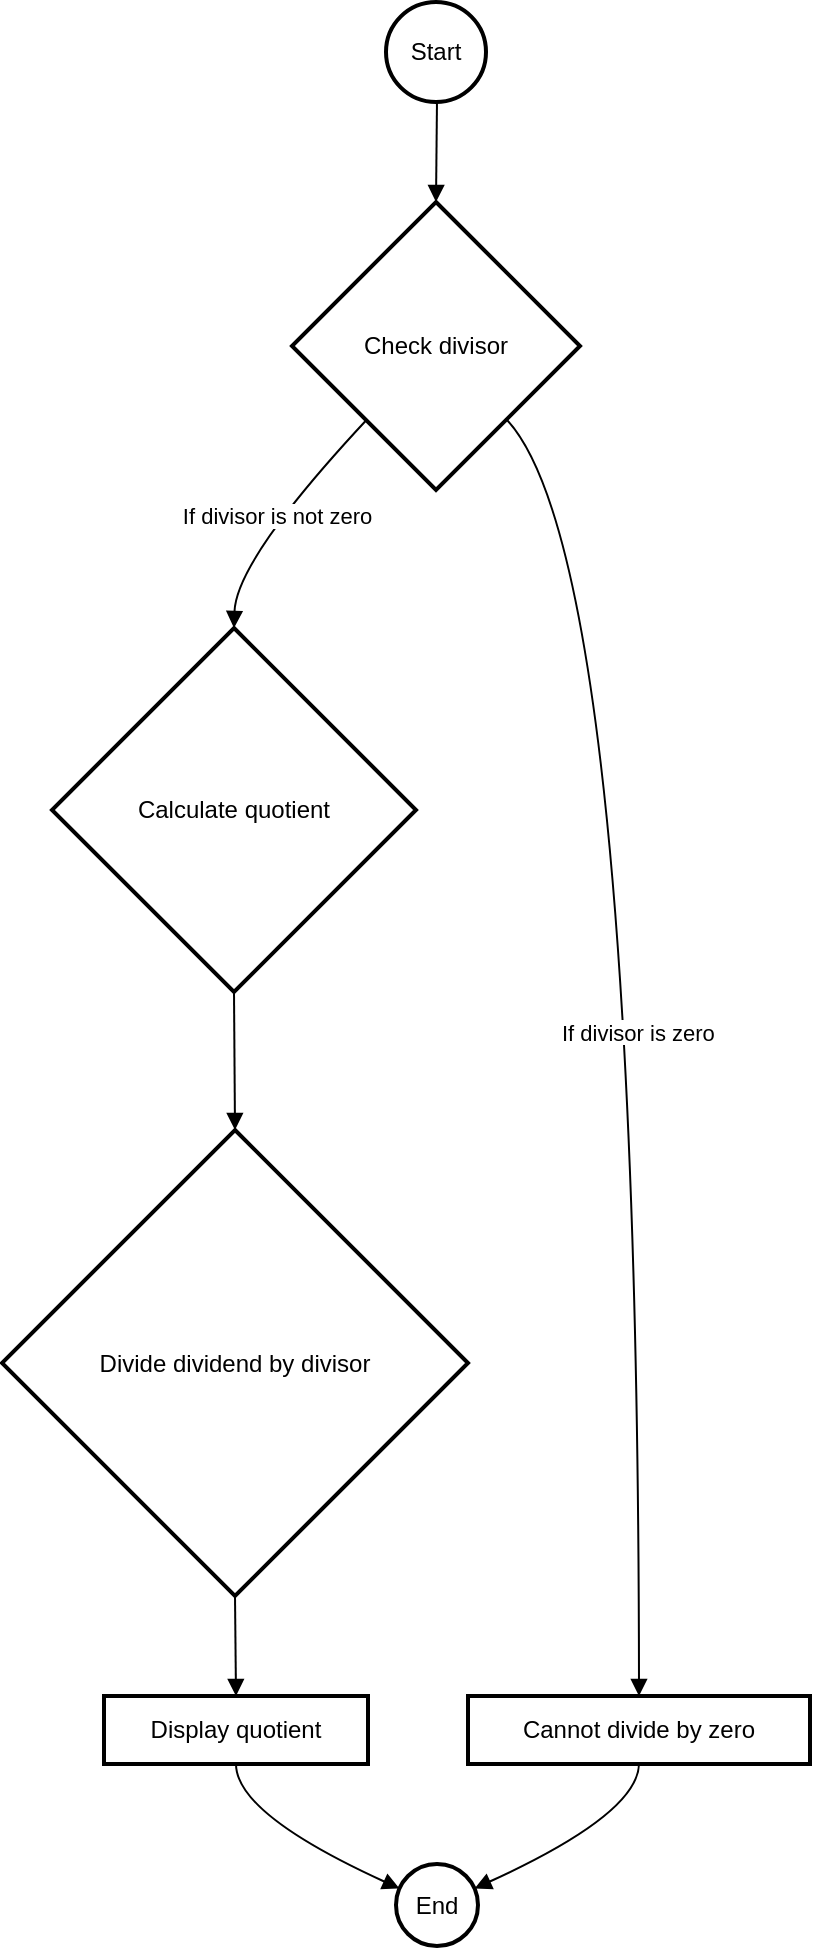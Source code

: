 <mxfile version="24.7.12">
  <diagram name="หน้า-1" id="_BpkXOchluhTqk-lTIAp">
    <mxGraphModel>
      <root>
        <mxCell id="0" />
        <mxCell id="1" parent="0" />
        <mxCell id="2" value="Start" style="ellipse;aspect=fixed;strokeWidth=2;whiteSpace=wrap;" vertex="1" parent="1">
          <mxGeometry x="192" width="50" height="50" as="geometry" />
        </mxCell>
        <mxCell id="3" value="Check divisor" style="rhombus;strokeWidth=2;whiteSpace=wrap;" vertex="1" parent="1">
          <mxGeometry x="145" y="100" width="144" height="144" as="geometry" />
        </mxCell>
        <mxCell id="4" value="Calculate quotient" style="rhombus;strokeWidth=2;whiteSpace=wrap;" vertex="1" parent="1">
          <mxGeometry x="25" y="313" width="182" height="182" as="geometry" />
        </mxCell>
        <mxCell id="5" value="Cannot divide by zero" style="whiteSpace=wrap;strokeWidth=2;" vertex="1" parent="1">
          <mxGeometry x="233" y="847" width="171" height="34" as="geometry" />
        </mxCell>
        <mxCell id="6" value="Divide dividend by divisor" style="rhombus;strokeWidth=2;whiteSpace=wrap;" vertex="1" parent="1">
          <mxGeometry y="564" width="233" height="233" as="geometry" />
        </mxCell>
        <mxCell id="7" value="Display quotient" style="whiteSpace=wrap;strokeWidth=2;" vertex="1" parent="1">
          <mxGeometry x="51" y="847" width="132" height="34" as="geometry" />
        </mxCell>
        <mxCell id="8" value="End" style="ellipse;aspect=fixed;strokeWidth=2;whiteSpace=wrap;" vertex="1" parent="1">
          <mxGeometry x="197" y="931" width="41" height="41" as="geometry" />
        </mxCell>
        <mxCell id="9" value="" style="curved=1;startArrow=none;endArrow=block;exitX=0.51;exitY=1.01;entryX=0.5;entryY=0;" edge="1" parent="1" source="2" target="3">
          <mxGeometry relative="1" as="geometry">
            <Array as="points" />
          </mxGeometry>
        </mxCell>
        <mxCell id="10" value="If divisor is not zero" style="curved=1;startArrow=none;endArrow=block;exitX=0.03;exitY=1;entryX=0.5;entryY=0;" edge="1" parent="1" source="3" target="4">
          <mxGeometry relative="1" as="geometry">
            <Array as="points">
              <mxPoint x="117" y="279" />
            </Array>
          </mxGeometry>
        </mxCell>
        <mxCell id="11" value="If divisor is zero" style="curved=1;startArrow=none;endArrow=block;exitX=0.98;exitY=1;entryX=0.5;entryY=0.01;" edge="1" parent="1" source="3" target="5">
          <mxGeometry relative="1" as="geometry">
            <Array as="points">
              <mxPoint x="318" y="279" />
            </Array>
          </mxGeometry>
        </mxCell>
        <mxCell id="12" value="" style="curved=1;startArrow=none;endArrow=block;exitX=0.5;exitY=1;entryX=0.5;entryY=0;" edge="1" parent="1" source="4" target="6">
          <mxGeometry relative="1" as="geometry">
            <Array as="points" />
          </mxGeometry>
        </mxCell>
        <mxCell id="13" value="" style="curved=1;startArrow=none;endArrow=block;exitX=0.5;exitY=1;entryX=0.5;entryY=0.01;" edge="1" parent="1" source="6" target="7">
          <mxGeometry relative="1" as="geometry">
            <Array as="points" />
          </mxGeometry>
        </mxCell>
        <mxCell id="14" value="" style="curved=1;startArrow=none;endArrow=block;exitX=0.5;exitY=1;entryX=-0.01;entryY=0.27;" edge="1" parent="1" source="7" target="8">
          <mxGeometry relative="1" as="geometry">
            <Array as="points">
              <mxPoint x="117" y="906" />
            </Array>
          </mxGeometry>
        </mxCell>
        <mxCell id="15" value="" style="curved=1;startArrow=none;endArrow=block;exitX=0.5;exitY=1;entryX=1;entryY=0.27;" edge="1" parent="1" source="5" target="8">
          <mxGeometry relative="1" as="geometry">
            <Array as="points">
              <mxPoint x="318" y="906" />
            </Array>
          </mxGeometry>
        </mxCell>
      </root>
    </mxGraphModel>
  </diagram>
</mxfile>
